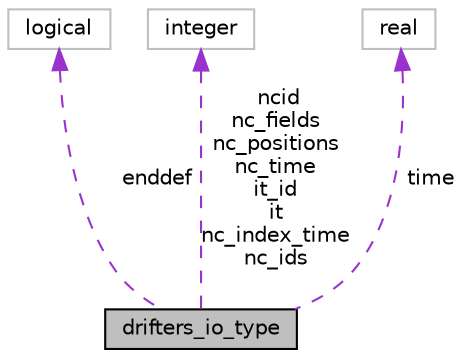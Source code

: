 digraph "drifters_io_type"
{
 // INTERACTIVE_SVG=YES
 // LATEX_PDF_SIZE
  edge [fontname="Helvetica",fontsize="10",labelfontname="Helvetica",labelfontsize="10"];
  node [fontname="Helvetica",fontsize="10",shape=record];
  Node1 [label="drifters_io_type",height=0.2,width=0.4,color="black", fillcolor="grey75", style="filled", fontcolor="black",tooltip="IO data for drifters."];
  Node2 -> Node1 [dir="back",color="darkorchid3",fontsize="10",style="dashed",label=" enddef" ,fontname="Helvetica"];
  Node2 [label="logical",height=0.2,width=0.4,color="grey75", fillcolor="white", style="filled",tooltip=" "];
  Node3 -> Node1 [dir="back",color="darkorchid3",fontsize="10",style="dashed",label=" ncid\nnc_fields\nnc_positions\nnc_time\nit_id\nit\nnc_index_time\nnc_ids" ,fontname="Helvetica"];
  Node3 [label="integer",height=0.2,width=0.4,color="grey75", fillcolor="white", style="filled",tooltip=" "];
  Node4 -> Node1 [dir="back",color="darkorchid3",fontsize="10",style="dashed",label=" time" ,fontname="Helvetica"];
  Node4 [label="real",height=0.2,width=0.4,color="grey75", fillcolor="white", style="filled",tooltip=" "];
}
